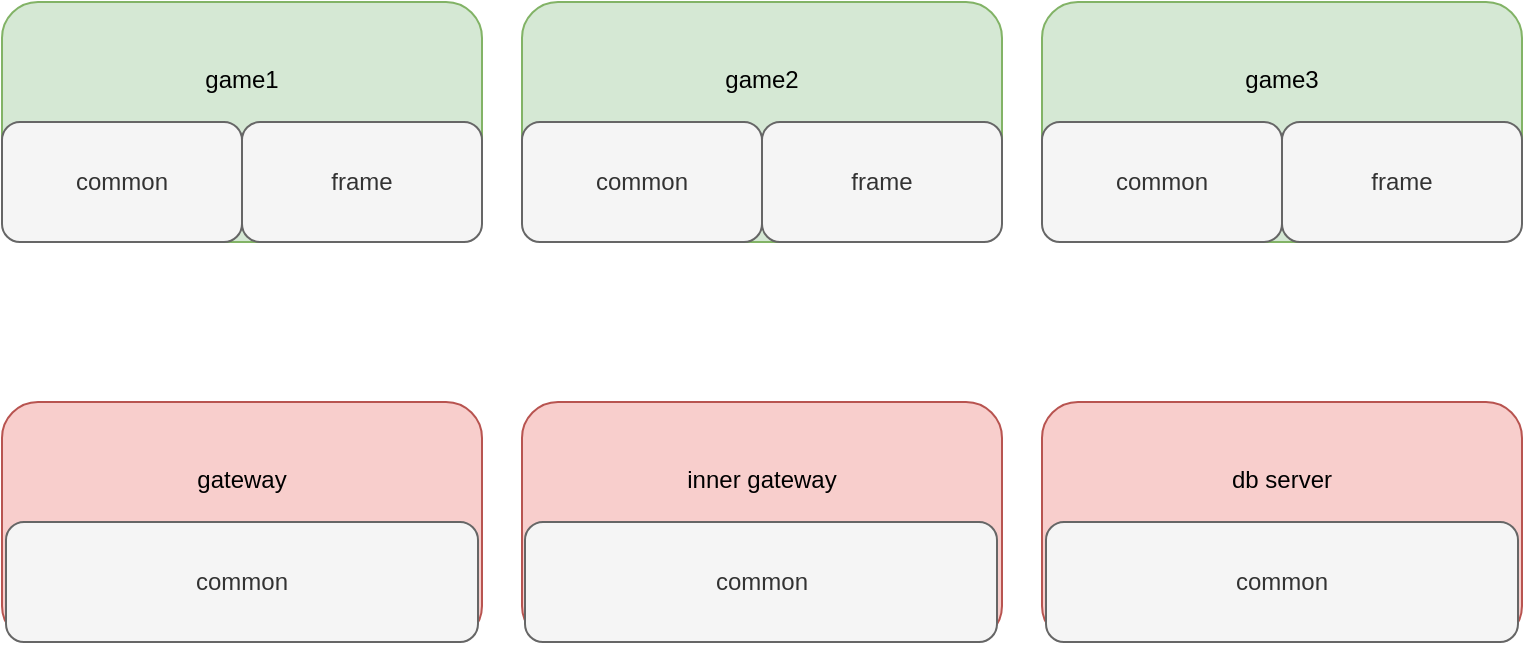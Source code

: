 <mxfile version="20.5.3" type="github">
  <diagram id="THicBqdUqgVcRDN6m404" name="第 1 页">
    <mxGraphModel dx="1426" dy="793" grid="1" gridSize="10" guides="1" tooltips="1" connect="1" arrows="1" fold="1" page="1" pageScale="1" pageWidth="827" pageHeight="1169" math="0" shadow="0">
      <root>
        <mxCell id="0" />
        <mxCell id="1" parent="0" />
        <mxCell id="bFhuvQIU1bGtU2ccVZFX-3" value="&lt;div style=&quot;&quot;&gt;&lt;span style=&quot;background-color: initial;&quot;&gt;game1&lt;/span&gt;&lt;/div&gt;&lt;div style=&quot;&quot;&gt;&lt;span style=&quot;background-color: initial;&quot;&gt;&lt;br&gt;&lt;/span&gt;&lt;/div&gt;&lt;div style=&quot;&quot;&gt;&lt;span style=&quot;background-color: initial;&quot;&gt;&lt;br&gt;&lt;/span&gt;&lt;/div&gt;&lt;div style=&quot;&quot;&gt;&lt;br&gt;&lt;/div&gt;" style="rounded=1;whiteSpace=wrap;html=1;align=center;fillColor=#d5e8d4;strokeColor=#82b366;" vertex="1" parent="1">
          <mxGeometry x="34" y="140" width="240" height="120" as="geometry" />
        </mxCell>
        <mxCell id="bFhuvQIU1bGtU2ccVZFX-5" value="common" style="rounded=1;whiteSpace=wrap;html=1;fillColor=#f5f5f5;fontColor=#333333;strokeColor=#666666;" vertex="1" parent="1">
          <mxGeometry x="34" y="200" width="120" height="60" as="geometry" />
        </mxCell>
        <mxCell id="bFhuvQIU1bGtU2ccVZFX-6" value="frame" style="rounded=1;whiteSpace=wrap;html=1;fillColor=#f5f5f5;fontColor=#333333;strokeColor=#666666;" vertex="1" parent="1">
          <mxGeometry x="154" y="200" width="120" height="60" as="geometry" />
        </mxCell>
        <mxCell id="bFhuvQIU1bGtU2ccVZFX-7" value="&lt;div style=&quot;&quot;&gt;&lt;span style=&quot;background-color: initial;&quot;&gt;game2&lt;/span&gt;&lt;/div&gt;&lt;div style=&quot;&quot;&gt;&lt;span style=&quot;background-color: initial;&quot;&gt;&lt;br&gt;&lt;/span&gt;&lt;/div&gt;&lt;div style=&quot;&quot;&gt;&lt;span style=&quot;background-color: initial;&quot;&gt;&lt;br&gt;&lt;/span&gt;&lt;/div&gt;&lt;div style=&quot;&quot;&gt;&lt;br&gt;&lt;/div&gt;" style="rounded=1;whiteSpace=wrap;html=1;align=center;fillColor=#d5e8d4;strokeColor=#82b366;" vertex="1" parent="1">
          <mxGeometry x="294" y="140" width="240" height="120" as="geometry" />
        </mxCell>
        <mxCell id="bFhuvQIU1bGtU2ccVZFX-8" value="common" style="rounded=1;whiteSpace=wrap;html=1;fillColor=#f5f5f5;fontColor=#333333;strokeColor=#666666;" vertex="1" parent="1">
          <mxGeometry x="294" y="200" width="120" height="60" as="geometry" />
        </mxCell>
        <mxCell id="bFhuvQIU1bGtU2ccVZFX-9" value="frame" style="rounded=1;whiteSpace=wrap;html=1;fillColor=#f5f5f5;fontColor=#333333;strokeColor=#666666;" vertex="1" parent="1">
          <mxGeometry x="414" y="200" width="120" height="60" as="geometry" />
        </mxCell>
        <mxCell id="bFhuvQIU1bGtU2ccVZFX-10" value="&lt;div style=&quot;&quot;&gt;&lt;span style=&quot;background-color: initial;&quot;&gt;game3&lt;/span&gt;&lt;/div&gt;&lt;div style=&quot;&quot;&gt;&lt;span style=&quot;background-color: initial;&quot;&gt;&lt;br&gt;&lt;/span&gt;&lt;/div&gt;&lt;div style=&quot;&quot;&gt;&lt;span style=&quot;background-color: initial;&quot;&gt;&lt;br&gt;&lt;/span&gt;&lt;/div&gt;&lt;div style=&quot;&quot;&gt;&lt;br&gt;&lt;/div&gt;" style="rounded=1;whiteSpace=wrap;html=1;align=center;fillColor=#d5e8d4;strokeColor=#82b366;" vertex="1" parent="1">
          <mxGeometry x="554" y="140" width="240" height="120" as="geometry" />
        </mxCell>
        <mxCell id="bFhuvQIU1bGtU2ccVZFX-11" value="common" style="rounded=1;whiteSpace=wrap;html=1;fillColor=#f5f5f5;fontColor=#333333;strokeColor=#666666;" vertex="1" parent="1">
          <mxGeometry x="554" y="200" width="120" height="60" as="geometry" />
        </mxCell>
        <mxCell id="bFhuvQIU1bGtU2ccVZFX-12" value="frame" style="rounded=1;whiteSpace=wrap;html=1;fillColor=#f5f5f5;fontColor=#333333;strokeColor=#666666;" vertex="1" parent="1">
          <mxGeometry x="674" y="200" width="120" height="60" as="geometry" />
        </mxCell>
        <mxCell id="bFhuvQIU1bGtU2ccVZFX-13" value="&lt;div style=&quot;&quot;&gt;&lt;span style=&quot;background-color: initial;&quot;&gt;gateway&lt;/span&gt;&lt;/div&gt;&lt;div style=&quot;&quot;&gt;&lt;span style=&quot;background-color: initial;&quot;&gt;&lt;br&gt;&lt;/span&gt;&lt;/div&gt;&lt;div style=&quot;&quot;&gt;&lt;span style=&quot;background-color: initial;&quot;&gt;&lt;br&gt;&lt;/span&gt;&lt;/div&gt;&lt;div style=&quot;&quot;&gt;&lt;br&gt;&lt;/div&gt;" style="rounded=1;whiteSpace=wrap;html=1;align=center;fillColor=#f8cecc;strokeColor=#b85450;" vertex="1" parent="1">
          <mxGeometry x="34" y="340" width="240" height="120" as="geometry" />
        </mxCell>
        <mxCell id="bFhuvQIU1bGtU2ccVZFX-14" value="common" style="rounded=1;whiteSpace=wrap;html=1;fillColor=#f5f5f5;fontColor=#333333;strokeColor=#666666;" vertex="1" parent="1">
          <mxGeometry x="36" y="400" width="236" height="60" as="geometry" />
        </mxCell>
        <mxCell id="bFhuvQIU1bGtU2ccVZFX-16" value="&lt;div style=&quot;&quot;&gt;&lt;span style=&quot;background-color: initial;&quot;&gt;inner gateway&lt;/span&gt;&lt;/div&gt;&lt;div style=&quot;&quot;&gt;&lt;span style=&quot;background-color: initial;&quot;&gt;&lt;br&gt;&lt;/span&gt;&lt;/div&gt;&lt;div style=&quot;&quot;&gt;&lt;span style=&quot;background-color: initial;&quot;&gt;&lt;br&gt;&lt;/span&gt;&lt;/div&gt;&lt;div style=&quot;&quot;&gt;&lt;br&gt;&lt;/div&gt;" style="rounded=1;whiteSpace=wrap;html=1;align=center;fillColor=#f8cecc;strokeColor=#b85450;" vertex="1" parent="1">
          <mxGeometry x="294" y="340" width="240" height="120" as="geometry" />
        </mxCell>
        <mxCell id="bFhuvQIU1bGtU2ccVZFX-17" value="common" style="rounded=1;whiteSpace=wrap;html=1;fillColor=#f5f5f5;fontColor=#333333;strokeColor=#666666;" vertex="1" parent="1">
          <mxGeometry x="295.5" y="400" width="236" height="60" as="geometry" />
        </mxCell>
        <mxCell id="bFhuvQIU1bGtU2ccVZFX-18" value="&lt;div style=&quot;&quot;&gt;&lt;span style=&quot;background-color: initial;&quot;&gt;db server&lt;/span&gt;&lt;/div&gt;&lt;div style=&quot;&quot;&gt;&lt;span style=&quot;background-color: initial;&quot;&gt;&lt;br&gt;&lt;/span&gt;&lt;/div&gt;&lt;div style=&quot;&quot;&gt;&lt;span style=&quot;background-color: initial;&quot;&gt;&lt;br&gt;&lt;/span&gt;&lt;/div&gt;&lt;div style=&quot;&quot;&gt;&lt;br&gt;&lt;/div&gt;" style="rounded=1;whiteSpace=wrap;html=1;align=center;fillColor=#f8cecc;strokeColor=#b85450;" vertex="1" parent="1">
          <mxGeometry x="554" y="340" width="240" height="120" as="geometry" />
        </mxCell>
        <mxCell id="bFhuvQIU1bGtU2ccVZFX-19" value="common" style="rounded=1;whiteSpace=wrap;html=1;fillColor=#f5f5f5;fontColor=#333333;strokeColor=#666666;" vertex="1" parent="1">
          <mxGeometry x="556" y="400" width="236" height="60" as="geometry" />
        </mxCell>
      </root>
    </mxGraphModel>
  </diagram>
</mxfile>

